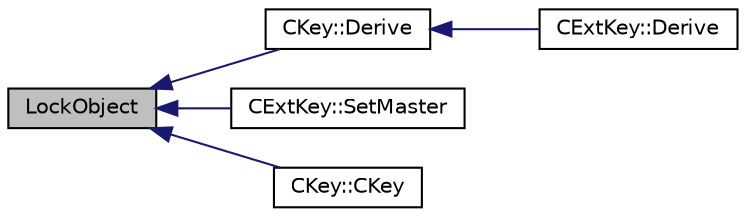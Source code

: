 digraph "LockObject"
{
  edge [fontname="Helvetica",fontsize="10",labelfontname="Helvetica",labelfontsize="10"];
  node [fontname="Helvetica",fontsize="10",shape=record];
  rankdir="LR";
  Node4 [label="LockObject",height=0.2,width=0.4,color="black", fillcolor="grey75", style="filled", fontcolor="black"];
  Node4 -> Node5 [dir="back",color="midnightblue",fontsize="10",style="solid",fontname="Helvetica"];
  Node5 [label="CKey::Derive",height=0.2,width=0.4,color="black", fillcolor="white", style="filled",URL="$class_c_key.html#a5166e6f49c17c3ad47ac0fa89305307b",tooltip="Derive BIP32 child key. "];
  Node5 -> Node6 [dir="back",color="midnightblue",fontsize="10",style="solid",fontname="Helvetica"];
  Node6 [label="CExtKey::Derive",height=0.2,width=0.4,color="black", fillcolor="white", style="filled",URL="$struct_c_ext_key.html#a589df63664c6d12bfe071b747a245b1d"];
  Node4 -> Node7 [dir="back",color="midnightblue",fontsize="10",style="solid",fontname="Helvetica"];
  Node7 [label="CExtKey::SetMaster",height=0.2,width=0.4,color="black", fillcolor="white", style="filled",URL="$struct_c_ext_key.html#a8cd6ecafdd649082601d7eebbec79688"];
  Node4 -> Node8 [dir="back",color="midnightblue",fontsize="10",style="solid",fontname="Helvetica"];
  Node8 [label="CKey::CKey",height=0.2,width=0.4,color="black", fillcolor="white", style="filled",URL="$class_c_key.html#a8f4ca910c7b7e729a3f2a5c59d060d3d",tooltip="Construct an invalid private key. "];
}
